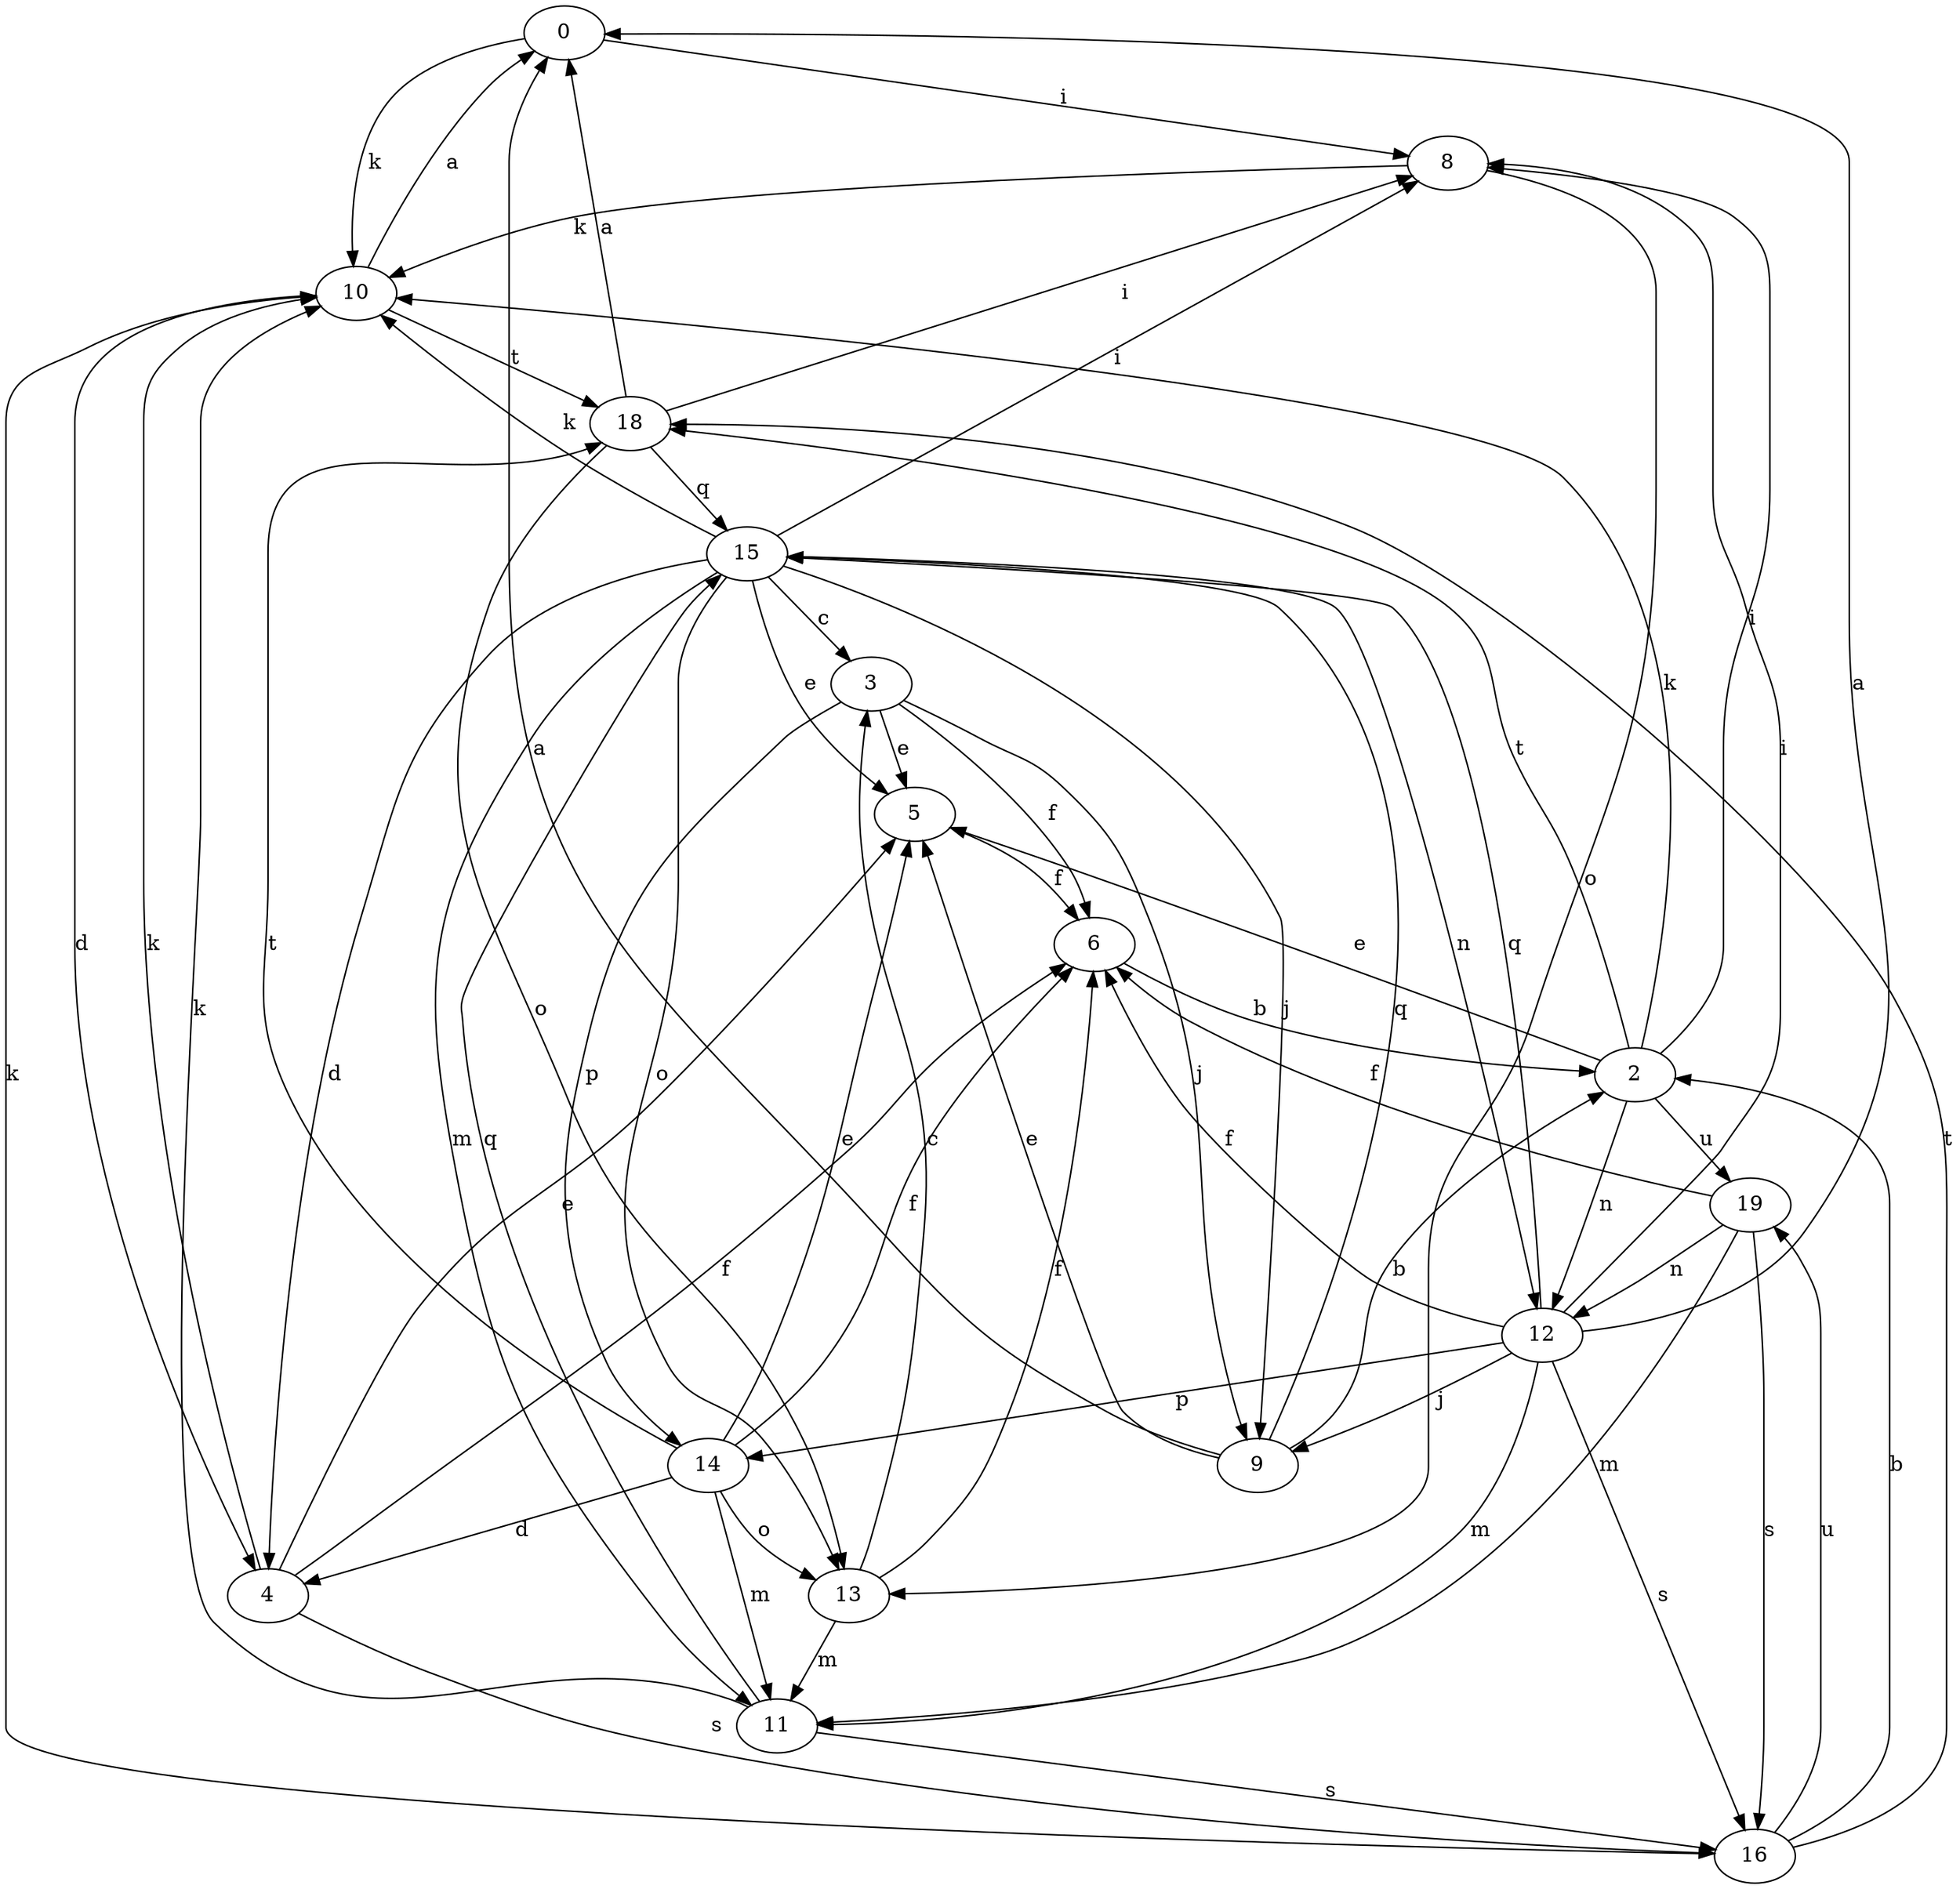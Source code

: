 strict digraph  {
0;
2;
3;
4;
5;
6;
8;
9;
10;
11;
12;
13;
14;
15;
16;
18;
19;
0 -> 8  [label=i];
0 -> 10  [label=k];
2 -> 5  [label=e];
2 -> 8  [label=i];
2 -> 10  [label=k];
2 -> 12  [label=n];
2 -> 18  [label=t];
2 -> 19  [label=u];
3 -> 5  [label=e];
3 -> 6  [label=f];
3 -> 9  [label=j];
3 -> 14  [label=p];
4 -> 5  [label=e];
4 -> 6  [label=f];
4 -> 10  [label=k];
4 -> 16  [label=s];
5 -> 6  [label=f];
6 -> 2  [label=b];
8 -> 10  [label=k];
8 -> 13  [label=o];
9 -> 0  [label=a];
9 -> 2  [label=b];
9 -> 5  [label=e];
9 -> 15  [label=q];
10 -> 0  [label=a];
10 -> 4  [label=d];
10 -> 18  [label=t];
11 -> 10  [label=k];
11 -> 15  [label=q];
11 -> 16  [label=s];
12 -> 0  [label=a];
12 -> 6  [label=f];
12 -> 8  [label=i];
12 -> 9  [label=j];
12 -> 11  [label=m];
12 -> 14  [label=p];
12 -> 15  [label=q];
12 -> 16  [label=s];
13 -> 3  [label=c];
13 -> 6  [label=f];
13 -> 11  [label=m];
14 -> 4  [label=d];
14 -> 5  [label=e];
14 -> 6  [label=f];
14 -> 11  [label=m];
14 -> 13  [label=o];
14 -> 18  [label=t];
15 -> 3  [label=c];
15 -> 4  [label=d];
15 -> 5  [label=e];
15 -> 8  [label=i];
15 -> 9  [label=j];
15 -> 10  [label=k];
15 -> 11  [label=m];
15 -> 12  [label=n];
15 -> 13  [label=o];
16 -> 2  [label=b];
16 -> 10  [label=k];
16 -> 18  [label=t];
16 -> 19  [label=u];
18 -> 0  [label=a];
18 -> 8  [label=i];
18 -> 13  [label=o];
18 -> 15  [label=q];
19 -> 6  [label=f];
19 -> 11  [label=m];
19 -> 12  [label=n];
19 -> 16  [label=s];
}
